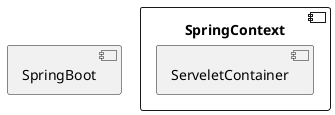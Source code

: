 @startuml
component "SpringBoot" as sb {
	
}
component "SpringContext" as sctx {
	component "ServeletContainer"	
}


@enduml